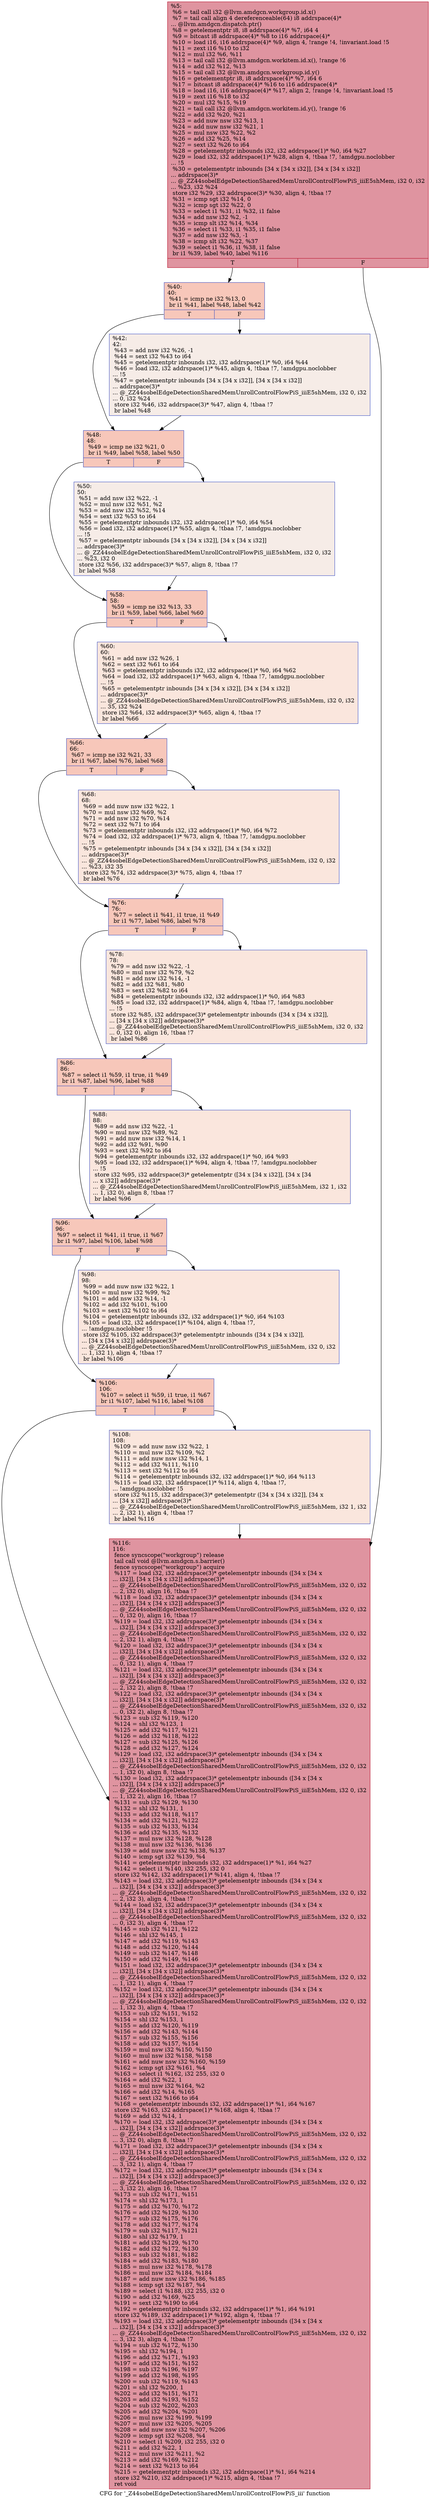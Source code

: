 digraph "CFG for '_Z44sobelEdgeDetectionSharedMemUnrollControlFlowPiS_iii' function" {
	label="CFG for '_Z44sobelEdgeDetectionSharedMemUnrollControlFlowPiS_iii' function";

	Node0x4714070 [shape=record,color="#b70d28ff", style=filled, fillcolor="#b70d2870",label="{%5:\l  %6 = tail call i32 @llvm.amdgcn.workgroup.id.x()\l  %7 = tail call align 4 dereferenceable(64) i8 addrspace(4)*\l... @llvm.amdgcn.dispatch.ptr()\l  %8 = getelementptr i8, i8 addrspace(4)* %7, i64 4\l  %9 = bitcast i8 addrspace(4)* %8 to i16 addrspace(4)*\l  %10 = load i16, i16 addrspace(4)* %9, align 4, !range !4, !invariant.load !5\l  %11 = zext i16 %10 to i32\l  %12 = mul i32 %6, %11\l  %13 = tail call i32 @llvm.amdgcn.workitem.id.x(), !range !6\l  %14 = add i32 %12, %13\l  %15 = tail call i32 @llvm.amdgcn.workgroup.id.y()\l  %16 = getelementptr i8, i8 addrspace(4)* %7, i64 6\l  %17 = bitcast i8 addrspace(4)* %16 to i16 addrspace(4)*\l  %18 = load i16, i16 addrspace(4)* %17, align 2, !range !4, !invariant.load !5\l  %19 = zext i16 %18 to i32\l  %20 = mul i32 %15, %19\l  %21 = tail call i32 @llvm.amdgcn.workitem.id.y(), !range !6\l  %22 = add i32 %20, %21\l  %23 = add nuw nsw i32 %13, 1\l  %24 = add nuw nsw i32 %21, 1\l  %25 = mul nsw i32 %22, %2\l  %26 = add i32 %25, %14\l  %27 = sext i32 %26 to i64\l  %28 = getelementptr inbounds i32, i32 addrspace(1)* %0, i64 %27\l  %29 = load i32, i32 addrspace(1)* %28, align 4, !tbaa !7, !amdgpu.noclobber\l... !5\l  %30 = getelementptr inbounds [34 x [34 x i32]], [34 x [34 x i32]]\l... addrspace(3)*\l... @_ZZ44sobelEdgeDetectionSharedMemUnrollControlFlowPiS_iiiE5shMem, i32 0, i32\l... %23, i32 %24\l  store i32 %29, i32 addrspace(3)* %30, align 4, !tbaa !7\l  %31 = icmp sgt i32 %14, 0\l  %32 = icmp sgt i32 %22, 0\l  %33 = select i1 %31, i1 %32, i1 false\l  %34 = add nsw i32 %2, -1\l  %35 = icmp slt i32 %14, %34\l  %36 = select i1 %33, i1 %35, i1 false\l  %37 = add nsw i32 %3, -1\l  %38 = icmp slt i32 %22, %37\l  %39 = select i1 %36, i1 %38, i1 false\l  br i1 %39, label %40, label %116\l|{<s0>T|<s1>F}}"];
	Node0x4714070:s0 -> Node0x4717ec0;
	Node0x4714070:s1 -> Node0x4718dc0;
	Node0x4717ec0 [shape=record,color="#3d50c3ff", style=filled, fillcolor="#ec7f6370",label="{%40:\l40:                                               \l  %41 = icmp ne i32 %13, 0\l  br i1 %41, label %48, label %42\l|{<s0>T|<s1>F}}"];
	Node0x4717ec0:s0 -> Node0x4718f90;
	Node0x4717ec0:s1 -> Node0x4718fe0;
	Node0x4718fe0 [shape=record,color="#3d50c3ff", style=filled, fillcolor="#ead5c970",label="{%42:\l42:                                               \l  %43 = add nsw i32 %26, -1\l  %44 = sext i32 %43 to i64\l  %45 = getelementptr inbounds i32, i32 addrspace(1)* %0, i64 %44\l  %46 = load i32, i32 addrspace(1)* %45, align 4, !tbaa !7, !amdgpu.noclobber\l... !5\l  %47 = getelementptr inbounds [34 x [34 x i32]], [34 x [34 x i32]]\l... addrspace(3)*\l... @_ZZ44sobelEdgeDetectionSharedMemUnrollControlFlowPiS_iiiE5shMem, i32 0, i32\l... 0, i32 %24\l  store i32 %46, i32 addrspace(3)* %47, align 4, !tbaa !7\l  br label %48\l}"];
	Node0x4718fe0 -> Node0x4718f90;
	Node0x4718f90 [shape=record,color="#3d50c3ff", style=filled, fillcolor="#ec7f6370",label="{%48:\l48:                                               \l  %49 = icmp ne i32 %21, 0\l  br i1 %49, label %58, label %50\l|{<s0>T|<s1>F}}"];
	Node0x4718f90:s0 -> Node0x47195a0;
	Node0x4718f90:s1 -> Node0x47195f0;
	Node0x47195f0 [shape=record,color="#3d50c3ff", style=filled, fillcolor="#ead5c970",label="{%50:\l50:                                               \l  %51 = add nsw i32 %22, -1\l  %52 = mul nsw i32 %51, %2\l  %53 = add nsw i32 %52, %14\l  %54 = sext i32 %53 to i64\l  %55 = getelementptr inbounds i32, i32 addrspace(1)* %0, i64 %54\l  %56 = load i32, i32 addrspace(1)* %55, align 4, !tbaa !7, !amdgpu.noclobber\l... !5\l  %57 = getelementptr inbounds [34 x [34 x i32]], [34 x [34 x i32]]\l... addrspace(3)*\l... @_ZZ44sobelEdgeDetectionSharedMemUnrollControlFlowPiS_iiiE5shMem, i32 0, i32\l... %23, i32 0\l  store i32 %56, i32 addrspace(3)* %57, align 8, !tbaa !7\l  br label %58\l}"];
	Node0x47195f0 -> Node0x47195a0;
	Node0x47195a0 [shape=record,color="#3d50c3ff", style=filled, fillcolor="#ec7f6370",label="{%58:\l58:                                               \l  %59 = icmp ne i32 %13, 33\l  br i1 %59, label %66, label %60\l|{<s0>T|<s1>F}}"];
	Node0x47195a0:s0 -> Node0x4719cd0;
	Node0x47195a0:s1 -> Node0x4719d20;
	Node0x4719d20 [shape=record,color="#3d50c3ff", style=filled, fillcolor="#f3c7b170",label="{%60:\l60:                                               \l  %61 = add nsw i32 %26, 1\l  %62 = sext i32 %61 to i64\l  %63 = getelementptr inbounds i32, i32 addrspace(1)* %0, i64 %62\l  %64 = load i32, i32 addrspace(1)* %63, align 4, !tbaa !7, !amdgpu.noclobber\l... !5\l  %65 = getelementptr inbounds [34 x [34 x i32]], [34 x [34 x i32]]\l... addrspace(3)*\l... @_ZZ44sobelEdgeDetectionSharedMemUnrollControlFlowPiS_iiiE5shMem, i32 0, i32\l... 35, i32 %24\l  store i32 %64, i32 addrspace(3)* %65, align 4, !tbaa !7\l  br label %66\l}"];
	Node0x4719d20 -> Node0x4719cd0;
	Node0x4719cd0 [shape=record,color="#3d50c3ff", style=filled, fillcolor="#ec7f6370",label="{%66:\l66:                                               \l  %67 = icmp ne i32 %21, 33\l  br i1 %67, label %76, label %68\l|{<s0>T|<s1>F}}"];
	Node0x4719cd0:s0 -> Node0x471a540;
	Node0x4719cd0:s1 -> Node0x471a590;
	Node0x471a590 [shape=record,color="#3d50c3ff", style=filled, fillcolor="#f3c7b170",label="{%68:\l68:                                               \l  %69 = add nuw nsw i32 %22, 1\l  %70 = mul nsw i32 %69, %2\l  %71 = add nsw i32 %70, %14\l  %72 = sext i32 %71 to i64\l  %73 = getelementptr inbounds i32, i32 addrspace(1)* %0, i64 %72\l  %74 = load i32, i32 addrspace(1)* %73, align 4, !tbaa !7, !amdgpu.noclobber\l... !5\l  %75 = getelementptr inbounds [34 x [34 x i32]], [34 x [34 x i32]]\l... addrspace(3)*\l... @_ZZ44sobelEdgeDetectionSharedMemUnrollControlFlowPiS_iiiE5shMem, i32 0, i32\l... %23, i32 35\l  store i32 %74, i32 addrspace(3)* %75, align 4, !tbaa !7\l  br label %76\l}"];
	Node0x471a590 -> Node0x471a540;
	Node0x471a540 [shape=record,color="#3d50c3ff", style=filled, fillcolor="#ec7f6370",label="{%76:\l76:                                               \l  %77 = select i1 %41, i1 true, i1 %49\l  br i1 %77, label %86, label %78\l|{<s0>T|<s1>F}}"];
	Node0x471a540:s0 -> Node0x471ac90;
	Node0x471a540:s1 -> Node0x471ace0;
	Node0x471ace0 [shape=record,color="#3d50c3ff", style=filled, fillcolor="#f3c7b170",label="{%78:\l78:                                               \l  %79 = add nsw i32 %22, -1\l  %80 = mul nsw i32 %79, %2\l  %81 = add nsw i32 %14, -1\l  %82 = add i32 %81, %80\l  %83 = sext i32 %82 to i64\l  %84 = getelementptr inbounds i32, i32 addrspace(1)* %0, i64 %83\l  %85 = load i32, i32 addrspace(1)* %84, align 4, !tbaa !7, !amdgpu.noclobber\l... !5\l  store i32 %85, i32 addrspace(3)* getelementptr inbounds ([34 x [34 x i32]],\l... [34 x [34 x i32]] addrspace(3)*\l... @_ZZ44sobelEdgeDetectionSharedMemUnrollControlFlowPiS_iiiE5shMem, i32 0, i32\l... 0, i32 0), align 16, !tbaa !7\l  br label %86\l}"];
	Node0x471ace0 -> Node0x471ac90;
	Node0x471ac90 [shape=record,color="#3d50c3ff", style=filled, fillcolor="#ec7f6370",label="{%86:\l86:                                               \l  %87 = select i1 %59, i1 true, i1 %49\l  br i1 %87, label %96, label %88\l|{<s0>T|<s1>F}}"];
	Node0x471ac90:s0 -> Node0x471b680;
	Node0x471ac90:s1 -> Node0x471b6d0;
	Node0x471b6d0 [shape=record,color="#3d50c3ff", style=filled, fillcolor="#f3c7b170",label="{%88:\l88:                                               \l  %89 = add nsw i32 %22, -1\l  %90 = mul nsw i32 %89, %2\l  %91 = add nuw nsw i32 %14, 1\l  %92 = add i32 %91, %90\l  %93 = sext i32 %92 to i64\l  %94 = getelementptr inbounds i32, i32 addrspace(1)* %0, i64 %93\l  %95 = load i32, i32 addrspace(1)* %94, align 4, !tbaa !7, !amdgpu.noclobber\l... !5\l  store i32 %95, i32 addrspace(3)* getelementptr ([34 x [34 x i32]], [34 x [34\l... x i32]] addrspace(3)*\l... @_ZZ44sobelEdgeDetectionSharedMemUnrollControlFlowPiS_iiiE5shMem, i32 1, i32\l... 1, i32 0), align 8, !tbaa !7\l  br label %96\l}"];
	Node0x471b6d0 -> Node0x471b680;
	Node0x471b680 [shape=record,color="#3d50c3ff", style=filled, fillcolor="#ec7f6370",label="{%96:\l96:                                               \l  %97 = select i1 %41, i1 true, i1 %67\l  br i1 %97, label %106, label %98\l|{<s0>T|<s1>F}}"];
	Node0x471b680:s0 -> Node0x471be30;
	Node0x471b680:s1 -> Node0x471be80;
	Node0x471be80 [shape=record,color="#3d50c3ff", style=filled, fillcolor="#f3c7b170",label="{%98:\l98:                                               \l  %99 = add nuw nsw i32 %22, 1\l  %100 = mul nsw i32 %99, %2\l  %101 = add nsw i32 %14, -1\l  %102 = add i32 %101, %100\l  %103 = sext i32 %102 to i64\l  %104 = getelementptr inbounds i32, i32 addrspace(1)* %0, i64 %103\l  %105 = load i32, i32 addrspace(1)* %104, align 4, !tbaa !7,\l... !amdgpu.noclobber !5\l  store i32 %105, i32 addrspace(3)* getelementptr inbounds ([34 x [34 x i32]],\l... [34 x [34 x i32]] addrspace(3)*\l... @_ZZ44sobelEdgeDetectionSharedMemUnrollControlFlowPiS_iiiE5shMem, i32 0, i32\l... 1, i32 1), align 4, !tbaa !7\l  br label %106\l}"];
	Node0x471be80 -> Node0x471be30;
	Node0x471be30 [shape=record,color="#3d50c3ff", style=filled, fillcolor="#ec7f6370",label="{%106:\l106:                                              \l  %107 = select i1 %59, i1 true, i1 %67\l  br i1 %107, label %116, label %108\l|{<s0>T|<s1>F}}"];
	Node0x471be30:s0 -> Node0x4718dc0;
	Node0x471be30:s1 -> Node0x471c5e0;
	Node0x471c5e0 [shape=record,color="#3d50c3ff", style=filled, fillcolor="#f3c7b170",label="{%108:\l108:                                              \l  %109 = add nuw nsw i32 %22, 1\l  %110 = mul nsw i32 %109, %2\l  %111 = add nuw nsw i32 %14, 1\l  %112 = add i32 %111, %110\l  %113 = sext i32 %112 to i64\l  %114 = getelementptr inbounds i32, i32 addrspace(1)* %0, i64 %113\l  %115 = load i32, i32 addrspace(1)* %114, align 4, !tbaa !7,\l... !amdgpu.noclobber !5\l  store i32 %115, i32 addrspace(3)* getelementptr ([34 x [34 x i32]], [34 x\l... [34 x i32]] addrspace(3)*\l... @_ZZ44sobelEdgeDetectionSharedMemUnrollControlFlowPiS_iiiE5shMem, i32 1, i32\l... 2, i32 1), align 4, !tbaa !7\l  br label %116\l}"];
	Node0x471c5e0 -> Node0x4718dc0;
	Node0x4718dc0 [shape=record,color="#b70d28ff", style=filled, fillcolor="#b70d2870",label="{%116:\l116:                                              \l  fence syncscope(\"workgroup\") release\l  tail call void @llvm.amdgcn.s.barrier()\l  fence syncscope(\"workgroup\") acquire\l  %117 = load i32, i32 addrspace(3)* getelementptr inbounds ([34 x [34 x\l... i32]], [34 x [34 x i32]] addrspace(3)*\l... @_ZZ44sobelEdgeDetectionSharedMemUnrollControlFlowPiS_iiiE5shMem, i32 0, i32\l... 2, i32 0), align 16, !tbaa !7\l  %118 = load i32, i32 addrspace(3)* getelementptr inbounds ([34 x [34 x\l... i32]], [34 x [34 x i32]] addrspace(3)*\l... @_ZZ44sobelEdgeDetectionSharedMemUnrollControlFlowPiS_iiiE5shMem, i32 0, i32\l... 0, i32 0), align 16, !tbaa !7\l  %119 = load i32, i32 addrspace(3)* getelementptr inbounds ([34 x [34 x\l... i32]], [34 x [34 x i32]] addrspace(3)*\l... @_ZZ44sobelEdgeDetectionSharedMemUnrollControlFlowPiS_iiiE5shMem, i32 0, i32\l... 2, i32 1), align 4, !tbaa !7\l  %120 = load i32, i32 addrspace(3)* getelementptr inbounds ([34 x [34 x\l... i32]], [34 x [34 x i32]] addrspace(3)*\l... @_ZZ44sobelEdgeDetectionSharedMemUnrollControlFlowPiS_iiiE5shMem, i32 0, i32\l... 0, i32 1), align 4, !tbaa !7\l  %121 = load i32, i32 addrspace(3)* getelementptr inbounds ([34 x [34 x\l... i32]], [34 x [34 x i32]] addrspace(3)*\l... @_ZZ44sobelEdgeDetectionSharedMemUnrollControlFlowPiS_iiiE5shMem, i32 0, i32\l... 2, i32 2), align 8, !tbaa !7\l  %122 = load i32, i32 addrspace(3)* getelementptr inbounds ([34 x [34 x\l... i32]], [34 x [34 x i32]] addrspace(3)*\l... @_ZZ44sobelEdgeDetectionSharedMemUnrollControlFlowPiS_iiiE5shMem, i32 0, i32\l... 0, i32 2), align 8, !tbaa !7\l  %123 = sub i32 %119, %120\l  %124 = shl i32 %123, 1\l  %125 = add i32 %117, %121\l  %126 = add i32 %118, %122\l  %127 = sub i32 %125, %126\l  %128 = add i32 %127, %124\l  %129 = load i32, i32 addrspace(3)* getelementptr inbounds ([34 x [34 x\l... i32]], [34 x [34 x i32]] addrspace(3)*\l... @_ZZ44sobelEdgeDetectionSharedMemUnrollControlFlowPiS_iiiE5shMem, i32 0, i32\l... 1, i32 0), align 8, !tbaa !7\l  %130 = load i32, i32 addrspace(3)* getelementptr inbounds ([34 x [34 x\l... i32]], [34 x [34 x i32]] addrspace(3)*\l... @_ZZ44sobelEdgeDetectionSharedMemUnrollControlFlowPiS_iiiE5shMem, i32 0, i32\l... 1, i32 2), align 16, !tbaa !7\l  %131 = sub i32 %129, %130\l  %132 = shl i32 %131, 1\l  %133 = add i32 %118, %117\l  %134 = add i32 %121, %122\l  %135 = sub i32 %133, %134\l  %136 = add i32 %135, %132\l  %137 = mul nsw i32 %128, %128\l  %138 = mul nsw i32 %136, %136\l  %139 = add nuw nsw i32 %138, %137\l  %140 = icmp sgt i32 %139, %4\l  %141 = getelementptr inbounds i32, i32 addrspace(1)* %1, i64 %27\l  %142 = select i1 %140, i32 255, i32 0\l  store i32 %142, i32 addrspace(1)* %141, align 4, !tbaa !7\l  %143 = load i32, i32 addrspace(3)* getelementptr inbounds ([34 x [34 x\l... i32]], [34 x [34 x i32]] addrspace(3)*\l... @_ZZ44sobelEdgeDetectionSharedMemUnrollControlFlowPiS_iiiE5shMem, i32 0, i32\l... 2, i32 3), align 4, !tbaa !7\l  %144 = load i32, i32 addrspace(3)* getelementptr inbounds ([34 x [34 x\l... i32]], [34 x [34 x i32]] addrspace(3)*\l... @_ZZ44sobelEdgeDetectionSharedMemUnrollControlFlowPiS_iiiE5shMem, i32 0, i32\l... 0, i32 3), align 4, !tbaa !7\l  %145 = sub i32 %121, %122\l  %146 = shl i32 %145, 1\l  %147 = add i32 %119, %143\l  %148 = add i32 %120, %144\l  %149 = sub i32 %147, %148\l  %150 = add i32 %149, %146\l  %151 = load i32, i32 addrspace(3)* getelementptr inbounds ([34 x [34 x\l... i32]], [34 x [34 x i32]] addrspace(3)*\l... @_ZZ44sobelEdgeDetectionSharedMemUnrollControlFlowPiS_iiiE5shMem, i32 0, i32\l... 1, i32 1), align 4, !tbaa !7\l  %152 = load i32, i32 addrspace(3)* getelementptr inbounds ([34 x [34 x\l... i32]], [34 x [34 x i32]] addrspace(3)*\l... @_ZZ44sobelEdgeDetectionSharedMemUnrollControlFlowPiS_iiiE5shMem, i32 0, i32\l... 1, i32 3), align 4, !tbaa !7\l  %153 = sub i32 %151, %152\l  %154 = shl i32 %153, 1\l  %155 = add i32 %120, %119\l  %156 = add i32 %143, %144\l  %157 = sub i32 %155, %156\l  %158 = add i32 %157, %154\l  %159 = mul nsw i32 %150, %150\l  %160 = mul nsw i32 %158, %158\l  %161 = add nuw nsw i32 %160, %159\l  %162 = icmp sgt i32 %161, %4\l  %163 = select i1 %162, i32 255, i32 0\l  %164 = add i32 %22, 1\l  %165 = mul nsw i32 %164, %2\l  %166 = add i32 %14, %165\l  %167 = sext i32 %166 to i64\l  %168 = getelementptr inbounds i32, i32 addrspace(1)* %1, i64 %167\l  store i32 %163, i32 addrspace(1)* %168, align 4, !tbaa !7\l  %169 = add i32 %14, 1\l  %170 = load i32, i32 addrspace(3)* getelementptr inbounds ([34 x [34 x\l... i32]], [34 x [34 x i32]] addrspace(3)*\l... @_ZZ44sobelEdgeDetectionSharedMemUnrollControlFlowPiS_iiiE5shMem, i32 0, i32\l... 3, i32 0), align 8, !tbaa !7\l  %171 = load i32, i32 addrspace(3)* getelementptr inbounds ([34 x [34 x\l... i32]], [34 x [34 x i32]] addrspace(3)*\l... @_ZZ44sobelEdgeDetectionSharedMemUnrollControlFlowPiS_iiiE5shMem, i32 0, i32\l... 3, i32 1), align 4, !tbaa !7\l  %172 = load i32, i32 addrspace(3)* getelementptr inbounds ([34 x [34 x\l... i32]], [34 x [34 x i32]] addrspace(3)*\l... @_ZZ44sobelEdgeDetectionSharedMemUnrollControlFlowPiS_iiiE5shMem, i32 0, i32\l... 3, i32 2), align 16, !tbaa !7\l  %173 = sub i32 %171, %151\l  %174 = shl i32 %173, 1\l  %175 = add i32 %170, %172\l  %176 = add i32 %129, %130\l  %177 = sub i32 %175, %176\l  %178 = add i32 %177, %174\l  %179 = sub i32 %117, %121\l  %180 = shl i32 %179, 1\l  %181 = add i32 %129, %170\l  %182 = add i32 %172, %130\l  %183 = sub i32 %181, %182\l  %184 = add i32 %183, %180\l  %185 = mul nsw i32 %178, %178\l  %186 = mul nsw i32 %184, %184\l  %187 = add nuw nsw i32 %186, %185\l  %188 = icmp sgt i32 %187, %4\l  %189 = select i1 %188, i32 255, i32 0\l  %190 = add i32 %169, %25\l  %191 = sext i32 %190 to i64\l  %192 = getelementptr inbounds i32, i32 addrspace(1)* %1, i64 %191\l  store i32 %189, i32 addrspace(1)* %192, align 4, !tbaa !7\l  %193 = load i32, i32 addrspace(3)* getelementptr inbounds ([34 x [34 x\l... i32]], [34 x [34 x i32]] addrspace(3)*\l... @_ZZ44sobelEdgeDetectionSharedMemUnrollControlFlowPiS_iiiE5shMem, i32 0, i32\l... 3, i32 3), align 4, !tbaa !7\l  %194 = sub i32 %172, %130\l  %195 = shl i32 %194, 1\l  %196 = add i32 %171, %193\l  %197 = add i32 %151, %152\l  %198 = sub i32 %196, %197\l  %199 = add i32 %198, %195\l  %200 = sub i32 %119, %143\l  %201 = shl i32 %200, 1\l  %202 = add i32 %151, %171\l  %203 = add i32 %193, %152\l  %204 = sub i32 %202, %203\l  %205 = add i32 %204, %201\l  %206 = mul nsw i32 %199, %199\l  %207 = mul nsw i32 %205, %205\l  %208 = add nuw nsw i32 %207, %206\l  %209 = icmp sgt i32 %208, %4\l  %210 = select i1 %209, i32 255, i32 0\l  %211 = add i32 %22, 1\l  %212 = mul nsw i32 %211, %2\l  %213 = add i32 %169, %212\l  %214 = sext i32 %213 to i64\l  %215 = getelementptr inbounds i32, i32 addrspace(1)* %1, i64 %214\l  store i32 %210, i32 addrspace(1)* %215, align 4, !tbaa !7\l  ret void\l}"];
}
